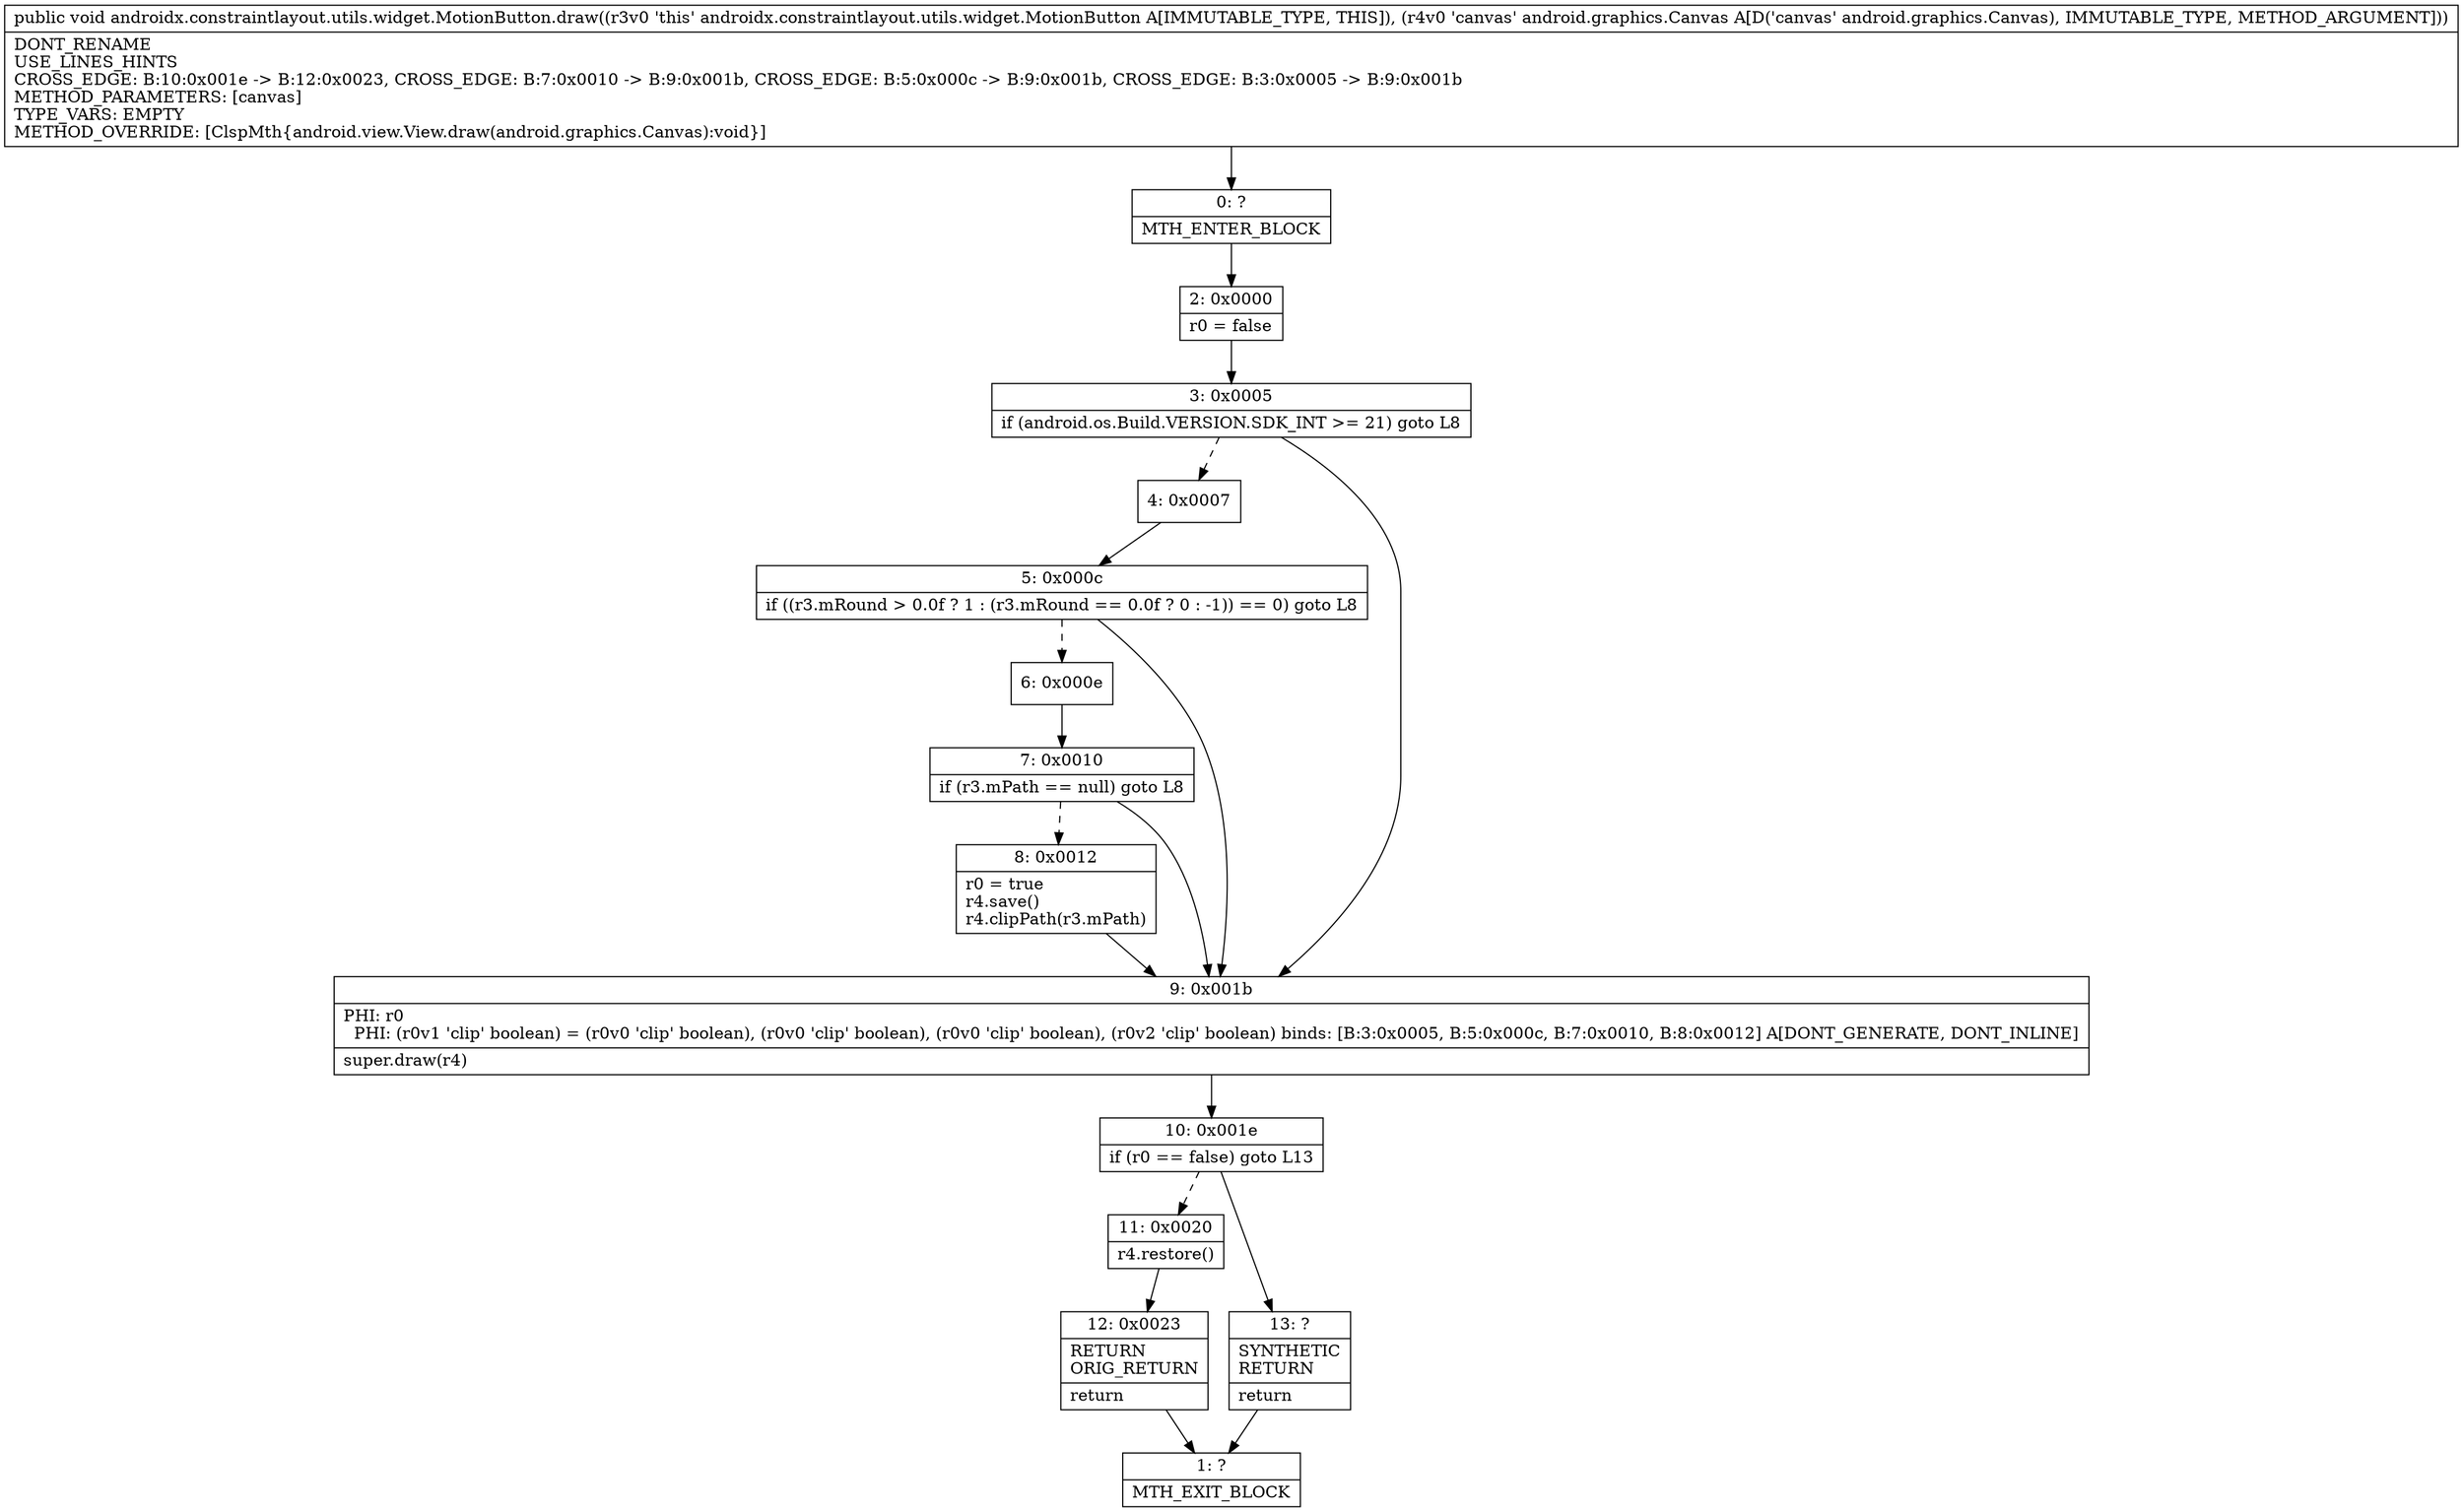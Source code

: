 digraph "CFG forandroidx.constraintlayout.utils.widget.MotionButton.draw(Landroid\/graphics\/Canvas;)V" {
Node_0 [shape=record,label="{0\:\ ?|MTH_ENTER_BLOCK\l}"];
Node_2 [shape=record,label="{2\:\ 0x0000|r0 = false\l}"];
Node_3 [shape=record,label="{3\:\ 0x0005|if (android.os.Build.VERSION.SDK_INT \>= 21) goto L8\l}"];
Node_4 [shape=record,label="{4\:\ 0x0007}"];
Node_5 [shape=record,label="{5\:\ 0x000c|if ((r3.mRound \> 0.0f ? 1 : (r3.mRound == 0.0f ? 0 : \-1)) == 0) goto L8\l}"];
Node_6 [shape=record,label="{6\:\ 0x000e}"];
Node_7 [shape=record,label="{7\:\ 0x0010|if (r3.mPath == null) goto L8\l}"];
Node_8 [shape=record,label="{8\:\ 0x0012|r0 = true\lr4.save()\lr4.clipPath(r3.mPath)\l}"];
Node_9 [shape=record,label="{9\:\ 0x001b|PHI: r0 \l  PHI: (r0v1 'clip' boolean) = (r0v0 'clip' boolean), (r0v0 'clip' boolean), (r0v0 'clip' boolean), (r0v2 'clip' boolean) binds: [B:3:0x0005, B:5:0x000c, B:7:0x0010, B:8:0x0012] A[DONT_GENERATE, DONT_INLINE]\l|super.draw(r4)\l}"];
Node_10 [shape=record,label="{10\:\ 0x001e|if (r0 == false) goto L13\l}"];
Node_11 [shape=record,label="{11\:\ 0x0020|r4.restore()\l}"];
Node_12 [shape=record,label="{12\:\ 0x0023|RETURN\lORIG_RETURN\l|return\l}"];
Node_1 [shape=record,label="{1\:\ ?|MTH_EXIT_BLOCK\l}"];
Node_13 [shape=record,label="{13\:\ ?|SYNTHETIC\lRETURN\l|return\l}"];
MethodNode[shape=record,label="{public void androidx.constraintlayout.utils.widget.MotionButton.draw((r3v0 'this' androidx.constraintlayout.utils.widget.MotionButton A[IMMUTABLE_TYPE, THIS]), (r4v0 'canvas' android.graphics.Canvas A[D('canvas' android.graphics.Canvas), IMMUTABLE_TYPE, METHOD_ARGUMENT]))  | DONT_RENAME\lUSE_LINES_HINTS\lCROSS_EDGE: B:10:0x001e \-\> B:12:0x0023, CROSS_EDGE: B:7:0x0010 \-\> B:9:0x001b, CROSS_EDGE: B:5:0x000c \-\> B:9:0x001b, CROSS_EDGE: B:3:0x0005 \-\> B:9:0x001b\lMETHOD_PARAMETERS: [canvas]\lTYPE_VARS: EMPTY\lMETHOD_OVERRIDE: [ClspMth\{android.view.View.draw(android.graphics.Canvas):void\}]\l}"];
MethodNode -> Node_0;Node_0 -> Node_2;
Node_2 -> Node_3;
Node_3 -> Node_4[style=dashed];
Node_3 -> Node_9;
Node_4 -> Node_5;
Node_5 -> Node_6[style=dashed];
Node_5 -> Node_9;
Node_6 -> Node_7;
Node_7 -> Node_8[style=dashed];
Node_7 -> Node_9;
Node_8 -> Node_9;
Node_9 -> Node_10;
Node_10 -> Node_11[style=dashed];
Node_10 -> Node_13;
Node_11 -> Node_12;
Node_12 -> Node_1;
Node_13 -> Node_1;
}

